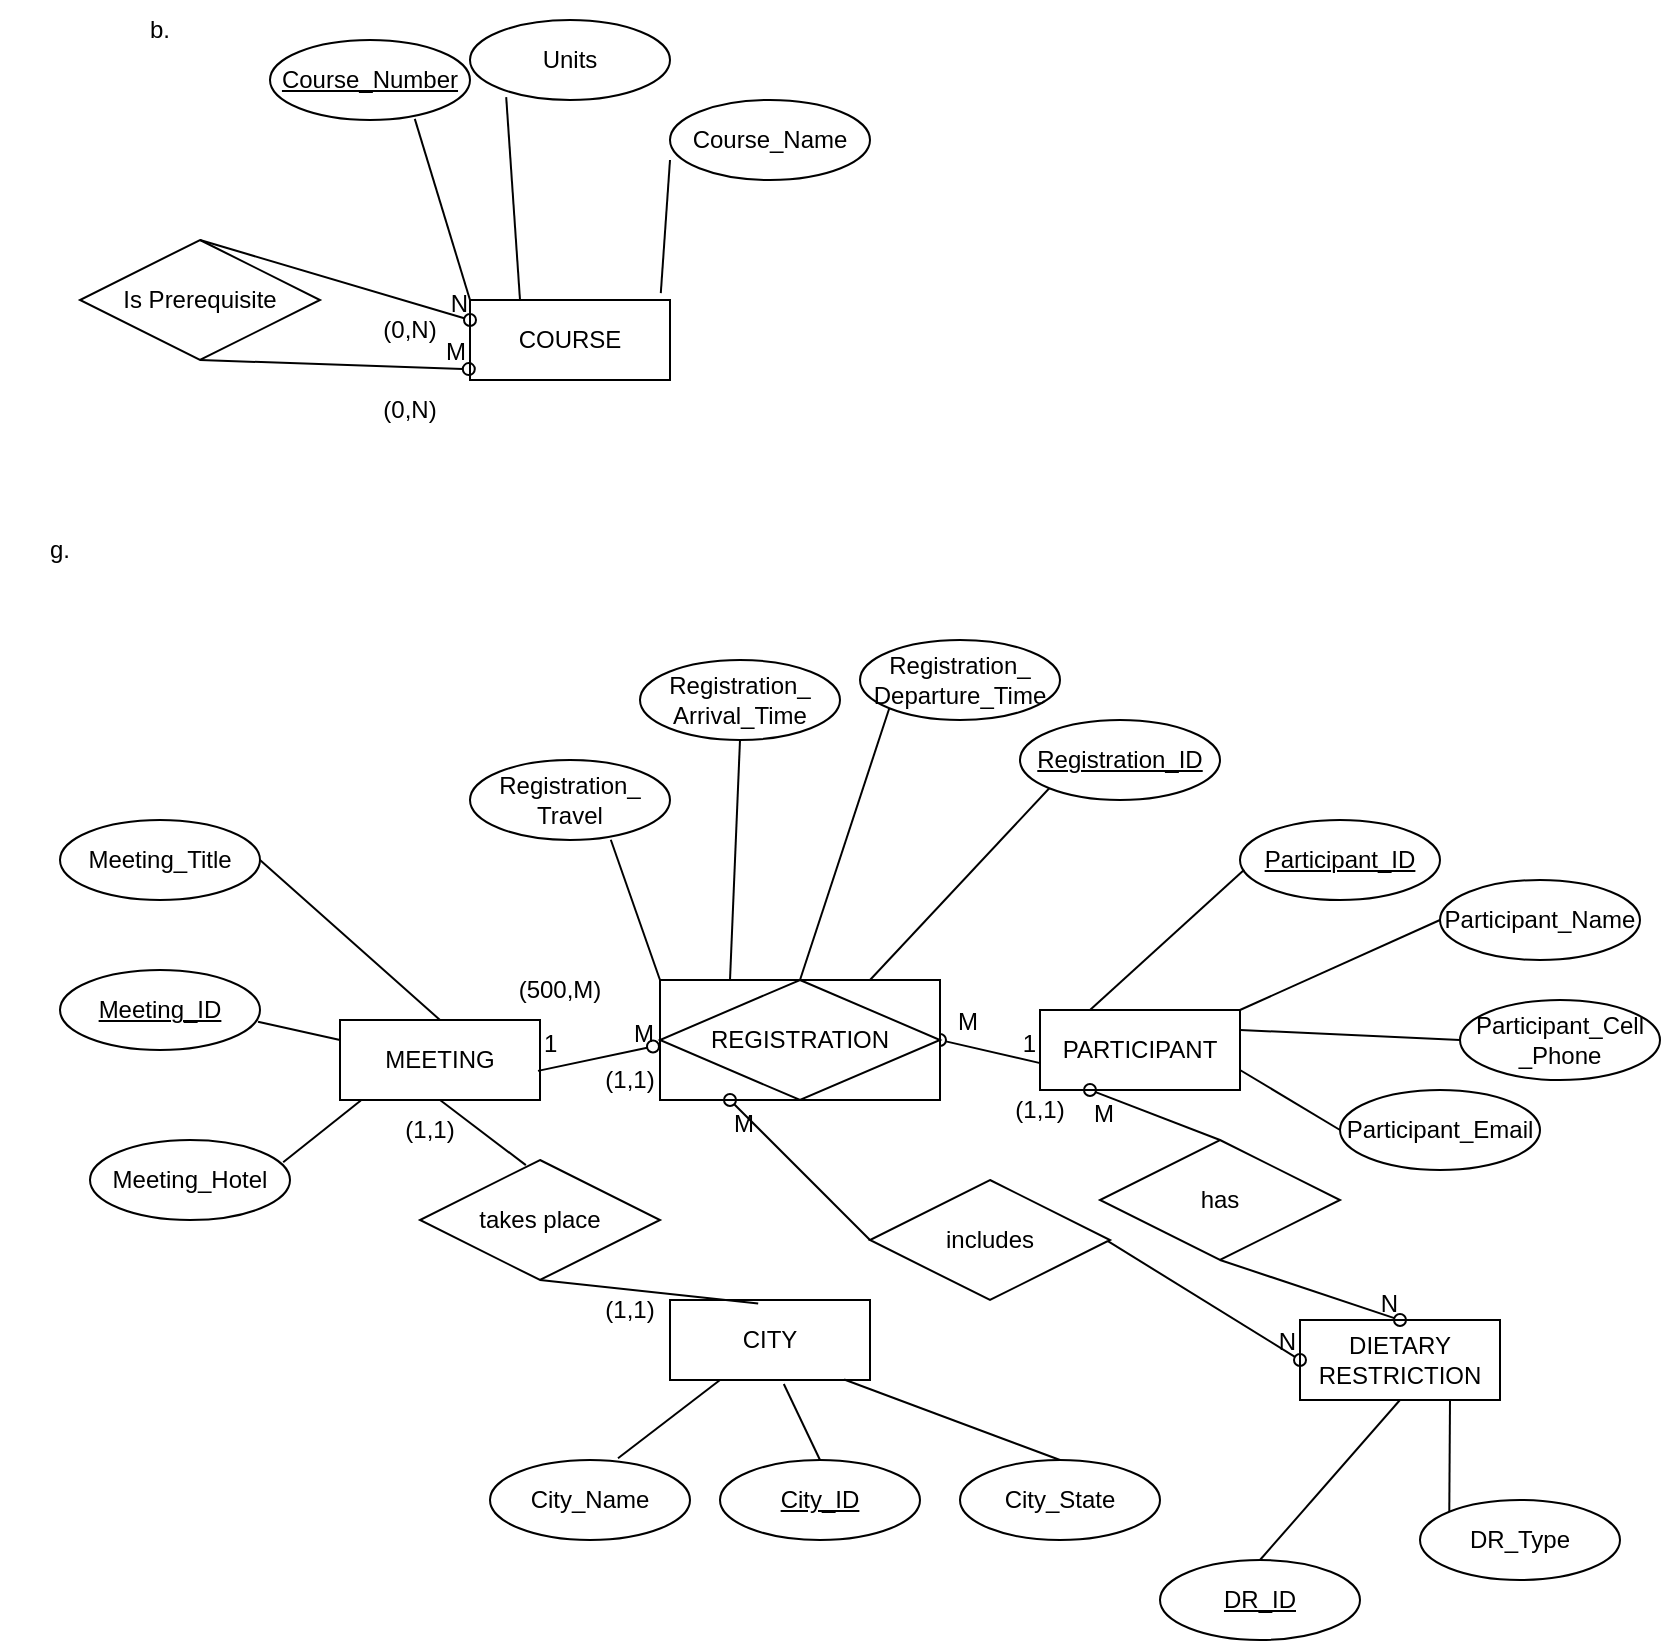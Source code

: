 <mxfile version="24.0.1" type="github">
  <diagram id="R2lEEEUBdFMjLlhIrx00" name="Page-1">
    <mxGraphModel dx="1486" dy="784" grid="1" gridSize="10" guides="1" tooltips="1" connect="1" arrows="1" fold="1" page="1" pageScale="1" pageWidth="850" pageHeight="1100" math="0" shadow="0" extFonts="Permanent Marker^https://fonts.googleapis.com/css?family=Permanent+Marker">
      <root>
        <mxCell id="0" />
        <mxCell id="1" parent="0" />
        <mxCell id="102_mF9LF6HVOv6WJVdq-1" value="COURSE" style="whiteSpace=wrap;html=1;align=center;" vertex="1" parent="1">
          <mxGeometry x="245" y="200" width="100" height="40" as="geometry" />
        </mxCell>
        <mxCell id="102_mF9LF6HVOv6WJVdq-2" value="Course_Number" style="ellipse;whiteSpace=wrap;html=1;align=center;fontStyle=4;" vertex="1" parent="1">
          <mxGeometry x="145" y="70" width="100" height="40" as="geometry" />
        </mxCell>
        <mxCell id="102_mF9LF6HVOv6WJVdq-3" value="Course_Name" style="ellipse;whiteSpace=wrap;html=1;align=center;" vertex="1" parent="1">
          <mxGeometry x="345" y="100" width="100" height="40" as="geometry" />
        </mxCell>
        <mxCell id="102_mF9LF6HVOv6WJVdq-4" value="" style="endArrow=none;html=1;rounded=0;exitX=0.724;exitY=0.986;exitDx=0;exitDy=0;exitPerimeter=0;entryX=0;entryY=0;entryDx=0;entryDy=0;" edge="1" parent="1" source="102_mF9LF6HVOv6WJVdq-2" target="102_mF9LF6HVOv6WJVdq-1">
          <mxGeometry relative="1" as="geometry">
            <mxPoint x="70" y="190" as="sourcePoint" />
            <mxPoint x="230" y="190" as="targetPoint" />
          </mxGeometry>
        </mxCell>
        <mxCell id="102_mF9LF6HVOv6WJVdq-5" value="" style="endArrow=none;html=1;rounded=0;exitX=0.954;exitY=-0.086;exitDx=0;exitDy=0;exitPerimeter=0;entryX=0;entryY=0.75;entryDx=0;entryDy=0;entryPerimeter=0;" edge="1" parent="1" source="102_mF9LF6HVOv6WJVdq-1" target="102_mF9LF6HVOv6WJVdq-3">
          <mxGeometry relative="1" as="geometry">
            <mxPoint x="202" y="139" as="sourcePoint" />
            <mxPoint x="255" y="180" as="targetPoint" />
          </mxGeometry>
        </mxCell>
        <mxCell id="102_mF9LF6HVOv6WJVdq-6" value="Units" style="ellipse;whiteSpace=wrap;html=1;align=center;" vertex="1" parent="1">
          <mxGeometry x="245" y="60" width="100" height="40" as="geometry" />
        </mxCell>
        <mxCell id="102_mF9LF6HVOv6WJVdq-7" value="" style="endArrow=none;html=1;rounded=0;exitX=0.25;exitY=0;exitDx=0;exitDy=0;entryX=0.181;entryY=0.964;entryDx=0;entryDy=0;entryPerimeter=0;" edge="1" parent="1" target="102_mF9LF6HVOv6WJVdq-6" source="102_mF9LF6HVOv6WJVdq-1">
          <mxGeometry relative="1" as="geometry">
            <mxPoint x="260" y="180" as="sourcePoint" />
            <mxPoint x="205" y="130" as="targetPoint" />
          </mxGeometry>
        </mxCell>
        <mxCell id="102_mF9LF6HVOv6WJVdq-8" value="Is Prerequisite" style="shape=rhombus;perimeter=rhombusPerimeter;whiteSpace=wrap;html=1;align=center;" vertex="1" parent="1">
          <mxGeometry x="50" y="170" width="120" height="60" as="geometry" />
        </mxCell>
        <mxCell id="102_mF9LF6HVOv6WJVdq-22" value="" style="endArrow=oval;html=1;rounded=0;entryX=-0.006;entryY=0.864;entryDx=0;entryDy=0;entryPerimeter=0;exitX=0.5;exitY=1;exitDx=0;exitDy=0;endFill=0;" edge="1" parent="1" source="102_mF9LF6HVOv6WJVdq-8" target="102_mF9LF6HVOv6WJVdq-1">
          <mxGeometry relative="1" as="geometry">
            <mxPoint x="140" y="240" as="sourcePoint" />
            <mxPoint x="300" y="240" as="targetPoint" />
          </mxGeometry>
        </mxCell>
        <mxCell id="102_mF9LF6HVOv6WJVdq-23" value="M" style="resizable=0;html=1;whiteSpace=wrap;align=right;verticalAlign=bottom;" connectable="0" vertex="1" parent="102_mF9LF6HVOv6WJVdq-22">
          <mxGeometry x="1" relative="1" as="geometry" />
        </mxCell>
        <mxCell id="102_mF9LF6HVOv6WJVdq-24" value="" style="endArrow=oval;html=1;rounded=0;entryX=0;entryY=0.25;entryDx=0;entryDy=0;exitX=0.5;exitY=0;exitDx=0;exitDy=0;endFill=0;" edge="1" parent="1" source="102_mF9LF6HVOv6WJVdq-8" target="102_mF9LF6HVOv6WJVdq-1">
          <mxGeometry relative="1" as="geometry">
            <mxPoint x="120" y="240" as="sourcePoint" />
            <mxPoint x="257" y="215" as="targetPoint" />
          </mxGeometry>
        </mxCell>
        <mxCell id="102_mF9LF6HVOv6WJVdq-25" value="N" style="resizable=0;html=1;whiteSpace=wrap;align=right;verticalAlign=bottom;" connectable="0" vertex="1" parent="102_mF9LF6HVOv6WJVdq-24">
          <mxGeometry x="1" relative="1" as="geometry" />
        </mxCell>
        <mxCell id="102_mF9LF6HVOv6WJVdq-26" value="b." style="text;html=1;align=center;verticalAlign=middle;whiteSpace=wrap;rounded=0;" vertex="1" parent="1">
          <mxGeometry x="60" y="50" width="60" height="30" as="geometry" />
        </mxCell>
        <mxCell id="102_mF9LF6HVOv6WJVdq-27" value="g." style="text;html=1;align=center;verticalAlign=middle;whiteSpace=wrap;rounded=0;" vertex="1" parent="1">
          <mxGeometry x="10" y="310" width="60" height="30" as="geometry" />
        </mxCell>
        <mxCell id="102_mF9LF6HVOv6WJVdq-28" value="MEETING" style="whiteSpace=wrap;html=1;align=center;" vertex="1" parent="1">
          <mxGeometry x="180" y="560" width="100" height="40" as="geometry" />
        </mxCell>
        <mxCell id="102_mF9LF6HVOv6WJVdq-30" value="PARTICIPANT" style="whiteSpace=wrap;html=1;align=center;" vertex="1" parent="1">
          <mxGeometry x="530" y="555" width="100" height="40" as="geometry" />
        </mxCell>
        <mxCell id="102_mF9LF6HVOv6WJVdq-31" value="CITY" style="whiteSpace=wrap;html=1;align=center;" vertex="1" parent="1">
          <mxGeometry x="345" y="700" width="100" height="40" as="geometry" />
        </mxCell>
        <mxCell id="102_mF9LF6HVOv6WJVdq-32" value="(0,N)" style="text;html=1;align=center;verticalAlign=middle;whiteSpace=wrap;rounded=0;" vertex="1" parent="1">
          <mxGeometry x="185" y="240" width="60" height="30" as="geometry" />
        </mxCell>
        <mxCell id="102_mF9LF6HVOv6WJVdq-33" value="(0,N)" style="text;html=1;align=center;verticalAlign=middle;whiteSpace=wrap;rounded=0;" vertex="1" parent="1">
          <mxGeometry x="185" y="200" width="60" height="30" as="geometry" />
        </mxCell>
        <mxCell id="102_mF9LF6HVOv6WJVdq-36" value="" style="endArrow=none;html=1;rounded=0;entryX=0.441;entryY=0.043;entryDx=0;entryDy=0;entryPerimeter=0;exitX=0.5;exitY=1;exitDx=0;exitDy=0;" edge="1" parent="1" source="102_mF9LF6HVOv6WJVdq-38" target="102_mF9LF6HVOv6WJVdq-31">
          <mxGeometry relative="1" as="geometry">
            <mxPoint x="170" y="630" as="sourcePoint" />
            <mxPoint x="330" y="630" as="targetPoint" />
          </mxGeometry>
        </mxCell>
        <mxCell id="102_mF9LF6HVOv6WJVdq-39" value="" style="endArrow=none;html=1;rounded=0;entryX=0.441;entryY=0.043;entryDx=0;entryDy=0;entryPerimeter=0;exitX=0.5;exitY=1;exitDx=0;exitDy=0;" edge="1" parent="1" source="102_mF9LF6HVOv6WJVdq-28" target="102_mF9LF6HVOv6WJVdq-38">
          <mxGeometry relative="1" as="geometry">
            <mxPoint x="230" y="600" as="sourcePoint" />
            <mxPoint x="324" y="692" as="targetPoint" />
          </mxGeometry>
        </mxCell>
        <mxCell id="102_mF9LF6HVOv6WJVdq-38" value="takes place" style="shape=rhombus;perimeter=rhombusPerimeter;whiteSpace=wrap;html=1;align=center;" vertex="1" parent="1">
          <mxGeometry x="220" y="630" width="120" height="60" as="geometry" />
        </mxCell>
        <mxCell id="102_mF9LF6HVOv6WJVdq-40" value="(1,1)" style="text;html=1;align=center;verticalAlign=middle;whiteSpace=wrap;rounded=0;" vertex="1" parent="1">
          <mxGeometry x="195" y="600" width="60" height="30" as="geometry" />
        </mxCell>
        <mxCell id="102_mF9LF6HVOv6WJVdq-41" value="(1,1)" style="text;html=1;align=center;verticalAlign=middle;whiteSpace=wrap;rounded=0;" vertex="1" parent="1">
          <mxGeometry x="295" y="690" width="60" height="30" as="geometry" />
        </mxCell>
        <mxCell id="102_mF9LF6HVOv6WJVdq-42" value="" style="endArrow=none;html=1;rounded=0;exitX=1;exitY=0.5;exitDx=0;exitDy=0;entryX=0.001;entryY=0.664;entryDx=0;entryDy=0;entryPerimeter=0;endFill=0;startArrow=oval;startFill=0;" edge="1" parent="1" source="102_mF9LF6HVOv6WJVdq-72" target="102_mF9LF6HVOv6WJVdq-30">
          <mxGeometry relative="1" as="geometry">
            <mxPoint x="460.0" y="570" as="sourcePoint" />
            <mxPoint x="440" y="580" as="targetPoint" />
          </mxGeometry>
        </mxCell>
        <mxCell id="102_mF9LF6HVOv6WJVdq-44" value="M" style="resizable=0;html=1;whiteSpace=wrap;align=right;verticalAlign=bottom;" connectable="0" vertex="1" parent="102_mF9LF6HVOv6WJVdq-42">
          <mxGeometry x="1" relative="1" as="geometry">
            <mxPoint x="-30" y="-12" as="offset" />
          </mxGeometry>
        </mxCell>
        <mxCell id="102_mF9LF6HVOv6WJVdq-45" value="" style="endArrow=oval;html=1;rounded=0;exitX=0.99;exitY=0.636;exitDx=0;exitDy=0;exitPerimeter=0;entryX=-0.025;entryY=0.554;entryDx=0;entryDy=0;entryPerimeter=0;endFill=0;" edge="1" parent="1" source="102_mF9LF6HVOv6WJVdq-28" target="102_mF9LF6HVOv6WJVdq-72">
          <mxGeometry relative="1" as="geometry">
            <mxPoint x="279" y="585" as="sourcePoint" />
            <mxPoint x="340.0" y="570" as="targetPoint" />
          </mxGeometry>
        </mxCell>
        <mxCell id="102_mF9LF6HVOv6WJVdq-46" value="M" style="resizable=0;html=1;whiteSpace=wrap;align=left;verticalAlign=bottom;" connectable="0" vertex="1" parent="102_mF9LF6HVOv6WJVdq-45">
          <mxGeometry x="-1" relative="1" as="geometry">
            <mxPoint x="46" y="-10" as="offset" />
          </mxGeometry>
        </mxCell>
        <mxCell id="102_mF9LF6HVOv6WJVdq-49" value="(500,M)" style="text;html=1;align=center;verticalAlign=middle;whiteSpace=wrap;rounded=0;" vertex="1" parent="1">
          <mxGeometry x="260" y="530" width="60" height="30" as="geometry" />
        </mxCell>
        <mxCell id="102_mF9LF6HVOv6WJVdq-50" value="City_Name" style="ellipse;whiteSpace=wrap;html=1;align=center;" vertex="1" parent="1">
          <mxGeometry x="255" y="780" width="100" height="40" as="geometry" />
        </mxCell>
        <mxCell id="102_mF9LF6HVOv6WJVdq-51" value="City_ID" style="ellipse;whiteSpace=wrap;html=1;align=center;fontStyle=4;" vertex="1" parent="1">
          <mxGeometry x="370" y="780" width="100" height="40" as="geometry" />
        </mxCell>
        <mxCell id="102_mF9LF6HVOv6WJVdq-52" value="City_State" style="ellipse;whiteSpace=wrap;html=1;align=center;" vertex="1" parent="1">
          <mxGeometry x="490" y="780" width="100" height="40" as="geometry" />
        </mxCell>
        <mxCell id="102_mF9LF6HVOv6WJVdq-53" value="" style="endArrow=none;html=1;rounded=0;entryX=0.5;entryY=0;entryDx=0;entryDy=0;exitX=0.871;exitY=0.993;exitDx=0;exitDy=0;exitPerimeter=0;" edge="1" parent="1" source="102_mF9LF6HVOv6WJVdq-31" target="102_mF9LF6HVOv6WJVdq-52">
          <mxGeometry relative="1" as="geometry">
            <mxPoint x="510" y="760" as="sourcePoint" />
            <mxPoint x="670" y="760" as="targetPoint" />
          </mxGeometry>
        </mxCell>
        <mxCell id="102_mF9LF6HVOv6WJVdq-54" value="" style="endArrow=none;html=1;rounded=0;entryX=0.5;entryY=0;entryDx=0;entryDy=0;exitX=0.569;exitY=1.05;exitDx=0;exitDy=0;exitPerimeter=0;" edge="1" parent="1" source="102_mF9LF6HVOv6WJVdq-31" target="102_mF9LF6HVOv6WJVdq-51">
          <mxGeometry relative="1" as="geometry">
            <mxPoint x="442" y="750" as="sourcePoint" />
            <mxPoint x="550" y="790" as="targetPoint" />
          </mxGeometry>
        </mxCell>
        <mxCell id="102_mF9LF6HVOv6WJVdq-55" value="" style="endArrow=none;html=1;rounded=0;entryX=0.64;entryY=-0.021;entryDx=0;entryDy=0;exitX=0.25;exitY=1;exitDx=0;exitDy=0;entryPerimeter=0;" edge="1" parent="1" source="102_mF9LF6HVOv6WJVdq-31" target="102_mF9LF6HVOv6WJVdq-50">
          <mxGeometry relative="1" as="geometry">
            <mxPoint x="452" y="760" as="sourcePoint" />
            <mxPoint x="560" y="800" as="targetPoint" />
          </mxGeometry>
        </mxCell>
        <mxCell id="102_mF9LF6HVOv6WJVdq-56" value="Meeting_Hotel" style="ellipse;whiteSpace=wrap;html=1;align=center;" vertex="1" parent="1">
          <mxGeometry x="55" y="620" width="100" height="40" as="geometry" />
        </mxCell>
        <mxCell id="102_mF9LF6HVOv6WJVdq-57" value="Meeting_ID" style="ellipse;whiteSpace=wrap;html=1;align=center;fontStyle=4;" vertex="1" parent="1">
          <mxGeometry x="40" y="535" width="100" height="40" as="geometry" />
        </mxCell>
        <mxCell id="102_mF9LF6HVOv6WJVdq-58" value="Meeting_Title" style="ellipse;whiteSpace=wrap;html=1;align=center;" vertex="1" parent="1">
          <mxGeometry x="40" y="460" width="100" height="40" as="geometry" />
        </mxCell>
        <mxCell id="102_mF9LF6HVOv6WJVdq-59" value="" style="endArrow=none;html=1;rounded=0;exitX=1;exitY=0.5;exitDx=0;exitDy=0;entryX=0.5;entryY=0;entryDx=0;entryDy=0;" edge="1" parent="1" source="102_mF9LF6HVOv6WJVdq-58" target="102_mF9LF6HVOv6WJVdq-28">
          <mxGeometry relative="1" as="geometry">
            <mxPoint x="300" y="620" as="sourcePoint" />
            <mxPoint x="460" y="620" as="targetPoint" />
          </mxGeometry>
        </mxCell>
        <mxCell id="102_mF9LF6HVOv6WJVdq-60" value="" style="endArrow=none;html=1;rounded=0;exitX=0.99;exitY=0.646;exitDx=0;exitDy=0;entryX=0;entryY=0.25;entryDx=0;entryDy=0;exitPerimeter=0;" edge="1" parent="1" source="102_mF9LF6HVOv6WJVdq-57" target="102_mF9LF6HVOv6WJVdq-28">
          <mxGeometry relative="1" as="geometry">
            <mxPoint x="150" y="490" as="sourcePoint" />
            <mxPoint x="240" y="570" as="targetPoint" />
          </mxGeometry>
        </mxCell>
        <mxCell id="102_mF9LF6HVOv6WJVdq-61" value="" style="endArrow=none;html=1;rounded=0;exitX=0.966;exitY=0.279;exitDx=0;exitDy=0;entryX=0.104;entryY=1.007;entryDx=0;entryDy=0;exitPerimeter=0;entryPerimeter=0;" edge="1" parent="1" source="102_mF9LF6HVOv6WJVdq-56" target="102_mF9LF6HVOv6WJVdq-28">
          <mxGeometry relative="1" as="geometry">
            <mxPoint x="160" y="500" as="sourcePoint" />
            <mxPoint x="250" y="580" as="targetPoint" />
          </mxGeometry>
        </mxCell>
        <mxCell id="102_mF9LF6HVOv6WJVdq-62" value="Participant_Name" style="ellipse;whiteSpace=wrap;html=1;align=center;" vertex="1" parent="1">
          <mxGeometry x="730" y="490" width="100" height="40" as="geometry" />
        </mxCell>
        <mxCell id="102_mF9LF6HVOv6WJVdq-63" value="Participant_ID" style="ellipse;whiteSpace=wrap;html=1;align=center;fontStyle=4;" vertex="1" parent="1">
          <mxGeometry x="630" y="460" width="100" height="40" as="geometry" />
        </mxCell>
        <mxCell id="102_mF9LF6HVOv6WJVdq-65" value="" style="endArrow=none;html=1;rounded=0;entryX=0.021;entryY=0.622;entryDx=0;entryDy=0;entryPerimeter=0;exitX=0.25;exitY=0;exitDx=0;exitDy=0;" edge="1" parent="1" source="102_mF9LF6HVOv6WJVdq-30" target="102_mF9LF6HVOv6WJVdq-63">
          <mxGeometry relative="1" as="geometry">
            <mxPoint x="440" y="540" as="sourcePoint" />
            <mxPoint x="600" y="540" as="targetPoint" />
          </mxGeometry>
        </mxCell>
        <mxCell id="102_mF9LF6HVOv6WJVdq-66" value="Participant_Cell _Phone" style="ellipse;whiteSpace=wrap;html=1;align=center;" vertex="1" parent="1">
          <mxGeometry x="740" y="550" width="100" height="40" as="geometry" />
        </mxCell>
        <mxCell id="102_mF9LF6HVOv6WJVdq-67" value="Participant_Email" style="ellipse;whiteSpace=wrap;html=1;align=center;" vertex="1" parent="1">
          <mxGeometry x="680" y="595" width="100" height="40" as="geometry" />
        </mxCell>
        <mxCell id="102_mF9LF6HVOv6WJVdq-69" value="" style="endArrow=none;html=1;rounded=0;entryX=0;entryY=0.5;entryDx=0;entryDy=0;exitX=1;exitY=0;exitDx=0;exitDy=0;" edge="1" parent="1" source="102_mF9LF6HVOv6WJVdq-30" target="102_mF9LF6HVOv6WJVdq-62">
          <mxGeometry relative="1" as="geometry">
            <mxPoint x="440" y="670" as="sourcePoint" />
            <mxPoint x="600" y="670" as="targetPoint" />
          </mxGeometry>
        </mxCell>
        <mxCell id="102_mF9LF6HVOv6WJVdq-70" value="" style="endArrow=none;html=1;rounded=0;entryX=0;entryY=0.5;entryDx=0;entryDy=0;exitX=1;exitY=0.25;exitDx=0;exitDy=0;" edge="1" parent="1" source="102_mF9LF6HVOv6WJVdq-30" target="102_mF9LF6HVOv6WJVdq-66">
          <mxGeometry relative="1" as="geometry">
            <mxPoint x="628" y="569" as="sourcePoint" />
            <mxPoint x="610" y="680" as="targetPoint" />
          </mxGeometry>
        </mxCell>
        <mxCell id="102_mF9LF6HVOv6WJVdq-71" value="" style="endArrow=none;html=1;rounded=0;entryX=0;entryY=0.5;entryDx=0;entryDy=0;exitX=1;exitY=0.75;exitDx=0;exitDy=0;" edge="1" parent="1" source="102_mF9LF6HVOv6WJVdq-30" target="102_mF9LF6HVOv6WJVdq-67">
          <mxGeometry relative="1" as="geometry">
            <mxPoint x="460" y="690" as="sourcePoint" />
            <mxPoint x="620" y="690" as="targetPoint" />
          </mxGeometry>
        </mxCell>
        <mxCell id="102_mF9LF6HVOv6WJVdq-72" value="REGISTRATION" style="shape=associativeEntity;whiteSpace=wrap;html=1;align=center;" vertex="1" parent="1">
          <mxGeometry x="340" y="540" width="140" height="60" as="geometry" />
        </mxCell>
        <mxCell id="102_mF9LF6HVOv6WJVdq-73" value="Registration_ID" style="ellipse;whiteSpace=wrap;html=1;align=center;fontStyle=4;" vertex="1" parent="1">
          <mxGeometry x="520" y="410" width="100" height="40" as="geometry" />
        </mxCell>
        <mxCell id="102_mF9LF6HVOv6WJVdq-74" value="Registration_&lt;div&gt;Travel&lt;/div&gt;" style="ellipse;whiteSpace=wrap;html=1;align=center;" vertex="1" parent="1">
          <mxGeometry x="245" y="430" width="100" height="40" as="geometry" />
        </mxCell>
        <mxCell id="102_mF9LF6HVOv6WJVdq-75" value="Registration_&lt;div&gt;Arrival_Time&lt;/div&gt;" style="ellipse;whiteSpace=wrap;html=1;align=center;" vertex="1" parent="1">
          <mxGeometry x="330" y="380" width="100" height="40" as="geometry" />
        </mxCell>
        <mxCell id="102_mF9LF6HVOv6WJVdq-76" value="Registration_&lt;div&gt;Departure_Time&lt;/div&gt;" style="ellipse;whiteSpace=wrap;html=1;align=center;" vertex="1" parent="1">
          <mxGeometry x="440" y="370" width="100" height="40" as="geometry" />
        </mxCell>
        <mxCell id="102_mF9LF6HVOv6WJVdq-81" value="" style="endArrow=none;html=1;rounded=0;exitX=0.704;exitY=0.997;exitDx=0;exitDy=0;exitPerimeter=0;entryX=0;entryY=0;entryDx=0;entryDy=0;" edge="1" parent="1" source="102_mF9LF6HVOv6WJVdq-74" target="102_mF9LF6HVOv6WJVdq-72">
          <mxGeometry relative="1" as="geometry">
            <mxPoint x="390" y="510" as="sourcePoint" />
            <mxPoint x="550" y="510" as="targetPoint" />
          </mxGeometry>
        </mxCell>
        <mxCell id="102_mF9LF6HVOv6WJVdq-82" value="" style="endArrow=none;html=1;rounded=0;exitX=0.5;exitY=1;exitDx=0;exitDy=0;entryX=0.25;entryY=0;entryDx=0;entryDy=0;" edge="1" parent="1" source="102_mF9LF6HVOv6WJVdq-75" target="102_mF9LF6HVOv6WJVdq-72">
          <mxGeometry relative="1" as="geometry">
            <mxPoint x="400" y="520" as="sourcePoint" />
            <mxPoint x="560" y="520" as="targetPoint" />
          </mxGeometry>
        </mxCell>
        <mxCell id="102_mF9LF6HVOv6WJVdq-83" value="" style="endArrow=none;html=1;rounded=0;exitX=0;exitY=1;exitDx=0;exitDy=0;entryX=0.5;entryY=0;entryDx=0;entryDy=0;" edge="1" parent="1" source="102_mF9LF6HVOv6WJVdq-76" target="102_mF9LF6HVOv6WJVdq-72">
          <mxGeometry relative="1" as="geometry">
            <mxPoint x="410" y="530" as="sourcePoint" />
            <mxPoint x="570" y="530" as="targetPoint" />
          </mxGeometry>
        </mxCell>
        <mxCell id="102_mF9LF6HVOv6WJVdq-84" value="" style="endArrow=none;html=1;rounded=0;entryX=0;entryY=1;entryDx=0;entryDy=0;exitX=0.75;exitY=0;exitDx=0;exitDy=0;" edge="1" parent="1" source="102_mF9LF6HVOv6WJVdq-72" target="102_mF9LF6HVOv6WJVdq-73">
          <mxGeometry relative="1" as="geometry">
            <mxPoint x="420" y="540" as="sourcePoint" />
            <mxPoint x="580" y="540" as="targetPoint" />
          </mxGeometry>
        </mxCell>
        <mxCell id="102_mF9LF6HVOv6WJVdq-85" value="1" style="resizable=0;html=1;whiteSpace=wrap;align=left;verticalAlign=bottom;rotation=0;direction=west;" connectable="0" vertex="1" parent="1">
          <mxGeometry x="280" y="580" as="geometry" />
        </mxCell>
        <mxCell id="102_mF9LF6HVOv6WJVdq-86" value="1" style="resizable=0;html=1;whiteSpace=wrap;align=right;verticalAlign=bottom;" connectable="0" vertex="1" parent="1">
          <mxGeometry x="529.999" y="580.001" as="geometry" />
        </mxCell>
        <mxCell id="102_mF9LF6HVOv6WJVdq-87" value="(1,1)" style="text;html=1;align=center;verticalAlign=middle;whiteSpace=wrap;rounded=0;" vertex="1" parent="1">
          <mxGeometry x="295" y="575" width="60" height="30" as="geometry" />
        </mxCell>
        <mxCell id="102_mF9LF6HVOv6WJVdq-88" value="(1,1)" style="text;html=1;align=center;verticalAlign=middle;whiteSpace=wrap;rounded=0;" vertex="1" parent="1">
          <mxGeometry x="500" y="590" width="60" height="30" as="geometry" />
        </mxCell>
        <mxCell id="102_mF9LF6HVOv6WJVdq-89" value="DIETARY RESTRICTION" style="whiteSpace=wrap;html=1;align=center;" vertex="1" parent="1">
          <mxGeometry x="660" y="710" width="100" height="40" as="geometry" />
        </mxCell>
        <mxCell id="102_mF9LF6HVOv6WJVdq-90" value="DR_ID" style="ellipse;whiteSpace=wrap;html=1;align=center;fontStyle=4;" vertex="1" parent="1">
          <mxGeometry x="590" y="830" width="100" height="40" as="geometry" />
        </mxCell>
        <mxCell id="102_mF9LF6HVOv6WJVdq-91" value="DR_Type" style="ellipse;whiteSpace=wrap;html=1;align=center;" vertex="1" parent="1">
          <mxGeometry x="720" y="800" width="100" height="40" as="geometry" />
        </mxCell>
        <mxCell id="102_mF9LF6HVOv6WJVdq-92" value="" style="endArrow=none;html=1;rounded=0;entryX=0.5;entryY=0;entryDx=0;entryDy=0;exitX=0.5;exitY=1;exitDx=0;exitDy=0;" edge="1" parent="1" source="102_mF9LF6HVOv6WJVdq-89" target="102_mF9LF6HVOv6WJVdq-90">
          <mxGeometry relative="1" as="geometry">
            <mxPoint x="400" y="640" as="sourcePoint" />
            <mxPoint x="560" y="640" as="targetPoint" />
          </mxGeometry>
        </mxCell>
        <mxCell id="102_mF9LF6HVOv6WJVdq-94" value="" style="endArrow=none;html=1;rounded=0;entryX=0;entryY=0;entryDx=0;entryDy=0;exitX=0.75;exitY=1;exitDx=0;exitDy=0;" edge="1" parent="1" source="102_mF9LF6HVOv6WJVdq-89" target="102_mF9LF6HVOv6WJVdq-91">
          <mxGeometry relative="1" as="geometry">
            <mxPoint x="720" y="760" as="sourcePoint" />
            <mxPoint x="720" y="800" as="targetPoint" />
            <Array as="points" />
          </mxGeometry>
        </mxCell>
        <mxCell id="102_mF9LF6HVOv6WJVdq-97" value="" style="endArrow=oval;html=1;rounded=0;entryX=0;entryY=0.5;entryDx=0;entryDy=0;exitX=0.961;exitY=0.472;exitDx=0;exitDy=0;startArrow=none;startFill=0;endFill=0;exitPerimeter=0;" edge="1" parent="1" source="102_mF9LF6HVOv6WJVdq-109" target="102_mF9LF6HVOv6WJVdq-89">
          <mxGeometry relative="1" as="geometry">
            <mxPoint x="450" y="680" as="sourcePoint" />
            <mxPoint x="610" y="680" as="targetPoint" />
          </mxGeometry>
        </mxCell>
        <mxCell id="102_mF9LF6HVOv6WJVdq-99" value="N" style="resizable=0;html=1;whiteSpace=wrap;align=right;verticalAlign=bottom;" connectable="0" vertex="1" parent="102_mF9LF6HVOv6WJVdq-97">
          <mxGeometry x="1" relative="1" as="geometry" />
        </mxCell>
        <mxCell id="102_mF9LF6HVOv6WJVdq-106" value="" style="endArrow=none;html=1;rounded=0;entryX=0;entryY=0.5;entryDx=0;entryDy=0;exitX=0.25;exitY=1;exitDx=0;exitDy=0;startArrow=oval;startFill=0;endFill=0;" edge="1" parent="1" source="102_mF9LF6HVOv6WJVdq-72" target="102_mF9LF6HVOv6WJVdq-109">
          <mxGeometry relative="1" as="geometry">
            <mxPoint x="375" y="600" as="sourcePoint" />
            <mxPoint x="660" y="730" as="targetPoint" />
          </mxGeometry>
        </mxCell>
        <mxCell id="102_mF9LF6HVOv6WJVdq-107" value="M" style="resizable=0;html=1;whiteSpace=wrap;align=left;verticalAlign=bottom;" connectable="0" vertex="1" parent="102_mF9LF6HVOv6WJVdq-106">
          <mxGeometry x="-1" relative="1" as="geometry">
            <mxPoint y="20" as="offset" />
          </mxGeometry>
        </mxCell>
        <mxCell id="102_mF9LF6HVOv6WJVdq-109" value="includes" style="shape=rhombus;perimeter=rhombusPerimeter;whiteSpace=wrap;html=1;align=center;" vertex="1" parent="1">
          <mxGeometry x="445" y="640" width="120" height="60" as="geometry" />
        </mxCell>
        <mxCell id="102_mF9LF6HVOv6WJVdq-113" value="" style="endArrow=oval;html=1;rounded=0;entryX=0.5;entryY=0;entryDx=0;entryDy=0;exitX=0.5;exitY=1;exitDx=0;exitDy=0;startArrow=none;startFill=0;endFill=0;" edge="1" parent="1" source="102_mF9LF6HVOv6WJVdq-119" target="102_mF9LF6HVOv6WJVdq-89">
          <mxGeometry relative="1" as="geometry">
            <mxPoint x="310" y="580" as="sourcePoint" />
            <mxPoint x="595" y="710" as="targetPoint" />
          </mxGeometry>
        </mxCell>
        <mxCell id="102_mF9LF6HVOv6WJVdq-115" value="N" style="resizable=0;html=1;whiteSpace=wrap;align=right;verticalAlign=bottom;" connectable="0" vertex="1" parent="102_mF9LF6HVOv6WJVdq-113">
          <mxGeometry x="1" relative="1" as="geometry" />
        </mxCell>
        <mxCell id="102_mF9LF6HVOv6WJVdq-116" value="" style="endArrow=none;html=1;rounded=0;entryX=0.5;entryY=0;entryDx=0;entryDy=0;exitX=0.25;exitY=1;exitDx=0;exitDy=0;startArrow=oval;startFill=0;endFill=0;" edge="1" parent="1" source="102_mF9LF6HVOv6WJVdq-30" target="102_mF9LF6HVOv6WJVdq-119">
          <mxGeometry relative="1" as="geometry">
            <mxPoint x="555" y="595" as="sourcePoint" />
            <mxPoint x="710" y="710" as="targetPoint" />
          </mxGeometry>
        </mxCell>
        <mxCell id="102_mF9LF6HVOv6WJVdq-117" value="M" style="resizable=0;html=1;whiteSpace=wrap;align=left;verticalAlign=bottom;" connectable="0" vertex="1" parent="102_mF9LF6HVOv6WJVdq-116">
          <mxGeometry x="-1" relative="1" as="geometry">
            <mxPoint y="20" as="offset" />
          </mxGeometry>
        </mxCell>
        <mxCell id="102_mF9LF6HVOv6WJVdq-119" value="has" style="shape=rhombus;perimeter=rhombusPerimeter;whiteSpace=wrap;html=1;align=center;" vertex="1" parent="1">
          <mxGeometry x="560" y="620" width="120" height="60" as="geometry" />
        </mxCell>
      </root>
    </mxGraphModel>
  </diagram>
</mxfile>
